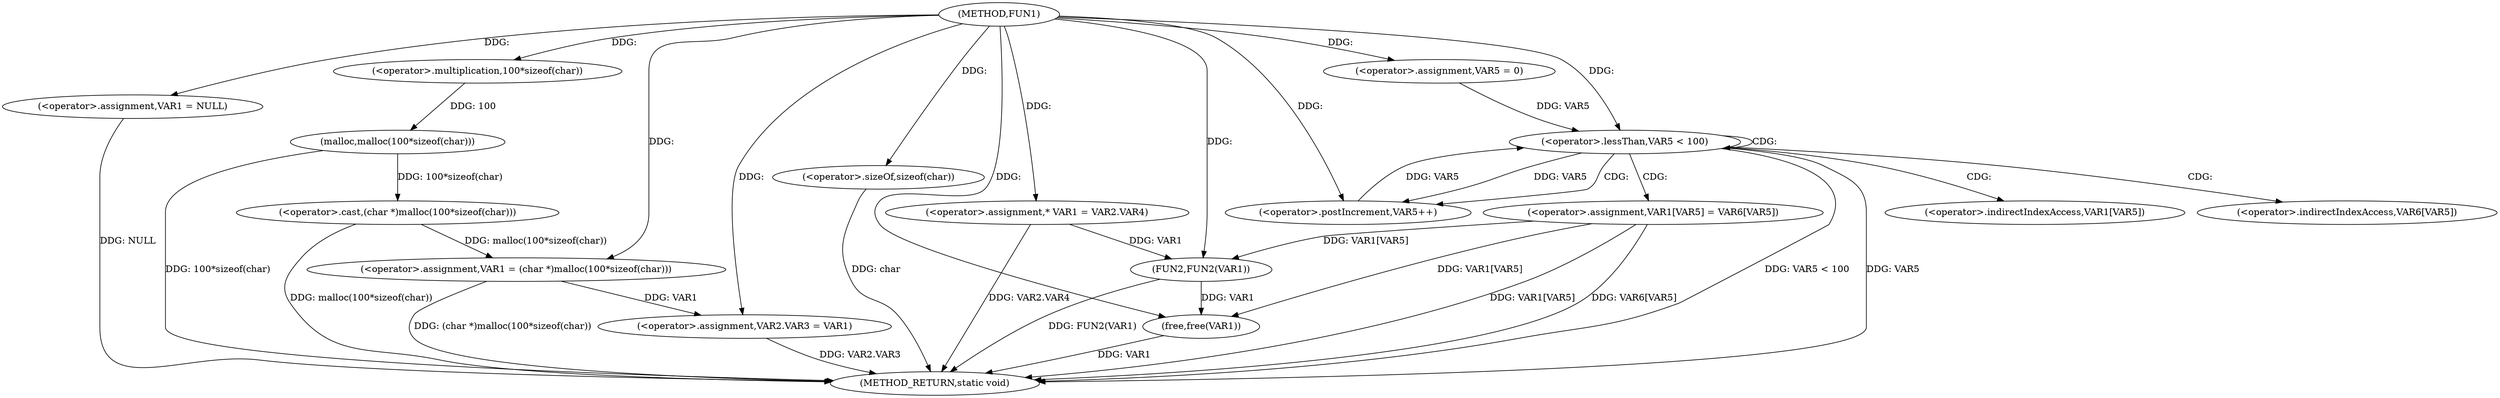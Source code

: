 digraph FUN1 {  
"1000100" [label = "(METHOD,FUN1)" ]
"1000152" [label = "(METHOD_RETURN,static void)" ]
"1000104" [label = "(<operator>.assignment,VAR1 = NULL)" ]
"1000107" [label = "(<operator>.assignment,VAR1 = (char *)malloc(100*sizeof(char)))" ]
"1000109" [label = "(<operator>.cast,(char *)malloc(100*sizeof(char)))" ]
"1000111" [label = "(malloc,malloc(100*sizeof(char)))" ]
"1000112" [label = "(<operator>.multiplication,100*sizeof(char))" ]
"1000114" [label = "(<operator>.sizeOf,sizeof(char))" ]
"1000116" [label = "(<operator>.assignment,VAR2.VAR3 = VAR1)" ]
"1000123" [label = "(<operator>.assignment,* VAR1 = VAR2.VAR4)" ]
"1000132" [label = "(<operator>.assignment,VAR5 = 0)" ]
"1000135" [label = "(<operator>.lessThan,VAR5 < 100)" ]
"1000138" [label = "(<operator>.postIncrement,VAR5++)" ]
"1000141" [label = "(<operator>.assignment,VAR1[VAR5] = VAR6[VAR5])" ]
"1000148" [label = "(FUN2,FUN2(VAR1))" ]
"1000150" [label = "(free,free(VAR1))" ]
"1000142" [label = "(<operator>.indirectIndexAccess,VAR1[VAR5])" ]
"1000145" [label = "(<operator>.indirectIndexAccess,VAR6[VAR5])" ]
  "1000116" -> "1000152"  [ label = "DDG: VAR2.VAR3"] 
  "1000141" -> "1000152"  [ label = "DDG: VAR1[VAR5]"] 
  "1000123" -> "1000152"  [ label = "DDG: VAR2.VAR4"] 
  "1000114" -> "1000152"  [ label = "DDG: char"] 
  "1000148" -> "1000152"  [ label = "DDG: FUN2(VAR1)"] 
  "1000111" -> "1000152"  [ label = "DDG: 100*sizeof(char)"] 
  "1000135" -> "1000152"  [ label = "DDG: VAR5 < 100"] 
  "1000150" -> "1000152"  [ label = "DDG: VAR1"] 
  "1000135" -> "1000152"  [ label = "DDG: VAR5"] 
  "1000141" -> "1000152"  [ label = "DDG: VAR6[VAR5]"] 
  "1000109" -> "1000152"  [ label = "DDG: malloc(100*sizeof(char))"] 
  "1000104" -> "1000152"  [ label = "DDG: NULL"] 
  "1000107" -> "1000152"  [ label = "DDG: (char *)malloc(100*sizeof(char))"] 
  "1000100" -> "1000104"  [ label = "DDG: "] 
  "1000109" -> "1000107"  [ label = "DDG: malloc(100*sizeof(char))"] 
  "1000100" -> "1000107"  [ label = "DDG: "] 
  "1000111" -> "1000109"  [ label = "DDG: 100*sizeof(char)"] 
  "1000112" -> "1000111"  [ label = "DDG: 100"] 
  "1000100" -> "1000112"  [ label = "DDG: "] 
  "1000100" -> "1000114"  [ label = "DDG: "] 
  "1000107" -> "1000116"  [ label = "DDG: VAR1"] 
  "1000100" -> "1000116"  [ label = "DDG: "] 
  "1000100" -> "1000123"  [ label = "DDG: "] 
  "1000100" -> "1000132"  [ label = "DDG: "] 
  "1000138" -> "1000135"  [ label = "DDG: VAR5"] 
  "1000132" -> "1000135"  [ label = "DDG: VAR5"] 
  "1000100" -> "1000135"  [ label = "DDG: "] 
  "1000135" -> "1000138"  [ label = "DDG: VAR5"] 
  "1000100" -> "1000138"  [ label = "DDG: "] 
  "1000141" -> "1000148"  [ label = "DDG: VAR1[VAR5]"] 
  "1000123" -> "1000148"  [ label = "DDG: VAR1"] 
  "1000100" -> "1000148"  [ label = "DDG: "] 
  "1000141" -> "1000150"  [ label = "DDG: VAR1[VAR5]"] 
  "1000148" -> "1000150"  [ label = "DDG: VAR1"] 
  "1000100" -> "1000150"  [ label = "DDG: "] 
  "1000135" -> "1000142"  [ label = "CDG: "] 
  "1000135" -> "1000141"  [ label = "CDG: "] 
  "1000135" -> "1000145"  [ label = "CDG: "] 
  "1000135" -> "1000135"  [ label = "CDG: "] 
  "1000135" -> "1000138"  [ label = "CDG: "] 
}
